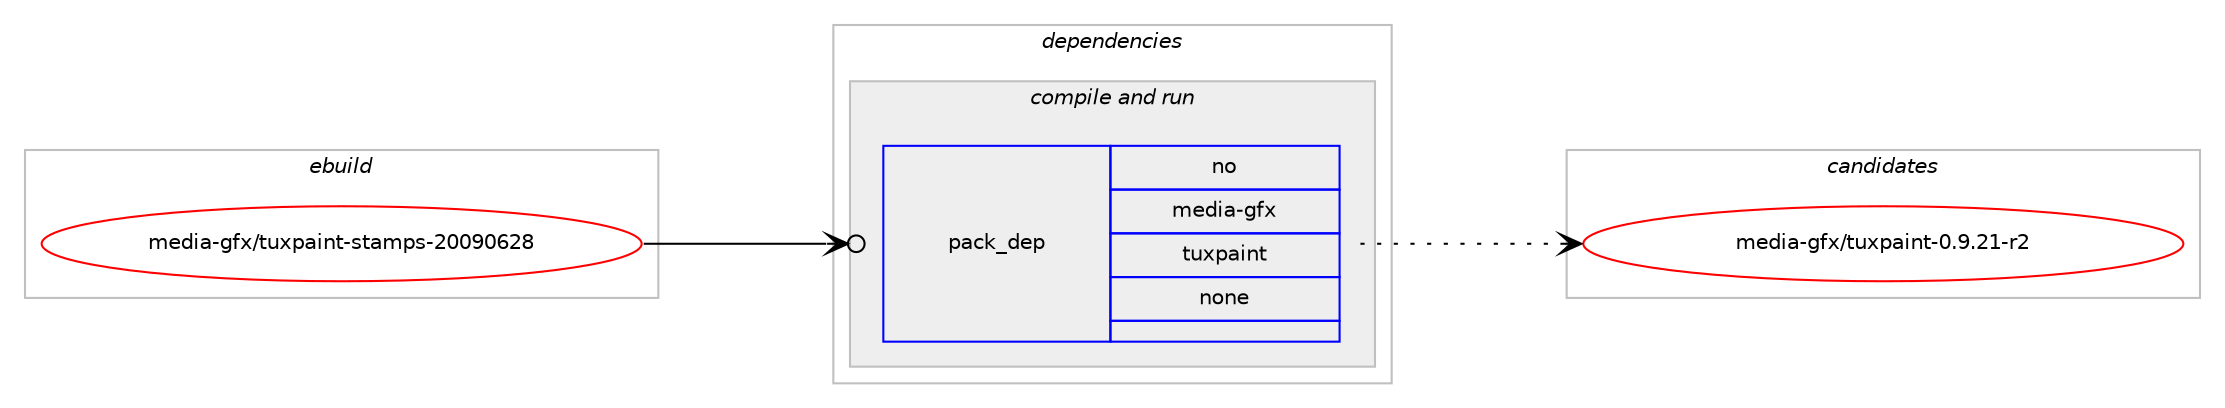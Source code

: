digraph prolog {

# *************
# Graph options
# *************

newrank=true;
concentrate=true;
compound=true;
graph [rankdir=LR,fontname=Helvetica,fontsize=10,ranksep=1.5];#, ranksep=2.5, nodesep=0.2];
edge  [arrowhead=vee];
node  [fontname=Helvetica,fontsize=10];

# **********
# The ebuild
# **********

subgraph cluster_leftcol {
color=gray;
rank=same;
label=<<i>ebuild</i>>;
id [label="media-gfx/tuxpaint-stamps-20090628", color=red, width=4, href="../media-gfx/tuxpaint-stamps-20090628.svg"];
}

# ****************
# The dependencies
# ****************

subgraph cluster_midcol {
color=gray;
label=<<i>dependencies</i>>;
subgraph cluster_compile {
fillcolor="#eeeeee";
style=filled;
label=<<i>compile</i>>;
}
subgraph cluster_compileandrun {
fillcolor="#eeeeee";
style=filled;
label=<<i>compile and run</i>>;
subgraph pack264565 {
dependency358544 [label=<<TABLE BORDER="0" CELLBORDER="1" CELLSPACING="0" CELLPADDING="4" WIDTH="220"><TR><TD ROWSPAN="6" CELLPADDING="30">pack_dep</TD></TR><TR><TD WIDTH="110">no</TD></TR><TR><TD>media-gfx</TD></TR><TR><TD>tuxpaint</TD></TR><TR><TD>none</TD></TR><TR><TD></TD></TR></TABLE>>, shape=none, color=blue];
}
id:e -> dependency358544:w [weight=20,style="solid",arrowhead="odotvee"];
}
subgraph cluster_run {
fillcolor="#eeeeee";
style=filled;
label=<<i>run</i>>;
}
}

# **************
# The candidates
# **************

subgraph cluster_choices {
rank=same;
color=gray;
label=<<i>candidates</i>>;

subgraph choice264565 {
color=black;
nodesep=1;
choice10910110010597451031021204711611712011297105110116454846574650494511450 [label="media-gfx/tuxpaint-0.9.21-r2", color=red, width=4,href="../media-gfx/tuxpaint-0.9.21-r2.svg"];
dependency358544:e -> choice10910110010597451031021204711611712011297105110116454846574650494511450:w [style=dotted,weight="100"];
}
}

}
